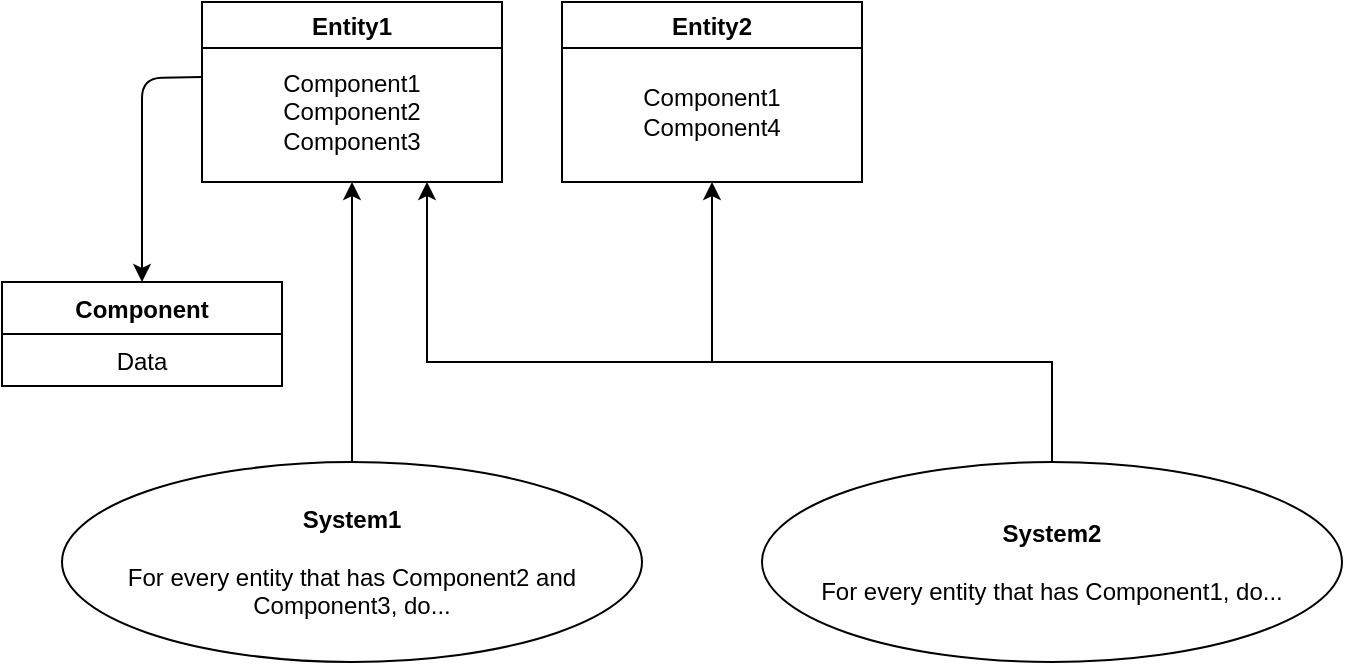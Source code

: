 <mxfile version="14.8.2" type="device"><diagram id="KbR7-OmnFXLUETb6X5Ya" name="Page-1"><mxGraphModel dx="1422" dy="752" grid="1" gridSize="10" guides="1" tooltips="1" connect="1" arrows="1" fold="1" page="1" pageScale="1" pageWidth="827" pageHeight="1169" math="0" shadow="0"><root><mxCell id="0"/><mxCell id="1" parent="0"/><mxCell id="W6qY_mT4p0LINHQ8Mssx-1" value="Entity1" style="swimlane;" vertex="1" parent="1"><mxGeometry x="220" y="110" width="150" height="90" as="geometry"/></mxCell><mxCell id="W6qY_mT4p0LINHQ8Mssx-2" value="&lt;div&gt;Component1&lt;/div&gt;&lt;div&gt;Component2&lt;/div&gt;&lt;div&gt;Component3&lt;br&gt;&lt;/div&gt;" style="text;html=1;strokeColor=none;fillColor=none;align=center;verticalAlign=middle;whiteSpace=wrap;rounded=0;" vertex="1" parent="W6qY_mT4p0LINHQ8Mssx-1"><mxGeometry y="20" width="150" height="70" as="geometry"/></mxCell><mxCell id="W6qY_mT4p0LINHQ8Mssx-3" value="Entity2" style="swimlane;" vertex="1" parent="1"><mxGeometry x="400" y="110" width="150" height="90" as="geometry"/></mxCell><mxCell id="W6qY_mT4p0LINHQ8Mssx-4" value="&lt;div&gt;Component1&lt;/div&gt;&lt;div&gt;Component4&lt;br&gt;&lt;/div&gt;" style="text;html=1;strokeColor=none;fillColor=none;align=center;verticalAlign=middle;whiteSpace=wrap;rounded=0;" vertex="1" parent="W6qY_mT4p0LINHQ8Mssx-3"><mxGeometry y="20" width="150" height="70" as="geometry"/></mxCell><mxCell id="W6qY_mT4p0LINHQ8Mssx-5" value="Component" style="swimlane;fontStyle=1;childLayout=stackLayout;horizontal=1;startSize=26;horizontalStack=0;resizeParent=1;resizeParentMax=0;resizeLast=0;collapsible=1;marginBottom=0;" vertex="1" parent="1"><mxGeometry x="120" y="250" width="140" height="52" as="geometry"/></mxCell><mxCell id="W6qY_mT4p0LINHQ8Mssx-6" value="Data" style="text;strokeColor=none;fillColor=none;align=center;verticalAlign=top;spacingLeft=4;spacingRight=4;overflow=hidden;rotatable=0;points=[[0,0.5],[1,0.5]];portConstraint=eastwest;" vertex="1" parent="W6qY_mT4p0LINHQ8Mssx-5"><mxGeometry y="26" width="140" height="26" as="geometry"/></mxCell><mxCell id="W6qY_mT4p0LINHQ8Mssx-13" value="" style="endArrow=classic;html=1;exitX=0;exitY=0.25;exitDx=0;exitDy=0;entryX=0.5;entryY=0;entryDx=0;entryDy=0;" edge="1" parent="1" source="W6qY_mT4p0LINHQ8Mssx-2" target="W6qY_mT4p0LINHQ8Mssx-5"><mxGeometry width="50" height="50" relative="1" as="geometry"><mxPoint x="390" y="410" as="sourcePoint"/><mxPoint x="440" y="360" as="targetPoint"/><Array as="points"><mxPoint x="190" y="148"/></Array></mxGeometry></mxCell><mxCell id="W6qY_mT4p0LINHQ8Mssx-21" style="edgeStyle=orthogonalEdgeStyle;rounded=0;orthogonalLoop=1;jettySize=auto;html=1;entryX=0.5;entryY=1;entryDx=0;entryDy=0;" edge="1" parent="1" source="W6qY_mT4p0LINHQ8Mssx-15" target="W6qY_mT4p0LINHQ8Mssx-2"><mxGeometry relative="1" as="geometry"><mxPoint x="295" y="210" as="targetPoint"/></mxGeometry></mxCell><mxCell id="W6qY_mT4p0LINHQ8Mssx-15" value="&lt;div&gt;&lt;b&gt;System1&lt;/b&gt;&lt;/div&gt;&lt;div&gt;&lt;br&gt;&lt;/div&gt;&lt;div&gt;For every entity that has Component2 and Component3, do...&lt;br&gt;&lt;/div&gt;" style="ellipse;whiteSpace=wrap;html=1;align=center;" vertex="1" parent="1"><mxGeometry x="150" y="340" width="290" height="100" as="geometry"/></mxCell><mxCell id="W6qY_mT4p0LINHQ8Mssx-20" style="edgeStyle=orthogonalEdgeStyle;rounded=0;orthogonalLoop=1;jettySize=auto;html=1;entryX=0.75;entryY=1;entryDx=0;entryDy=0;" edge="1" parent="1" source="W6qY_mT4p0LINHQ8Mssx-17" target="W6qY_mT4p0LINHQ8Mssx-1"><mxGeometry relative="1" as="geometry"><Array as="points"><mxPoint x="645" y="290"/><mxPoint x="333" y="290"/></Array></mxGeometry></mxCell><mxCell id="W6qY_mT4p0LINHQ8Mssx-22" style="edgeStyle=orthogonalEdgeStyle;rounded=0;orthogonalLoop=1;jettySize=auto;html=1;entryX=0.5;entryY=1;entryDx=0;entryDy=0;" edge="1" parent="1" source="W6qY_mT4p0LINHQ8Mssx-17" target="W6qY_mT4p0LINHQ8Mssx-4"><mxGeometry relative="1" as="geometry"><Array as="points"><mxPoint x="645" y="290"/><mxPoint x="475" y="290"/></Array></mxGeometry></mxCell><mxCell id="W6qY_mT4p0LINHQ8Mssx-17" value="&lt;div&gt;&lt;b&gt;System2&lt;/b&gt;&lt;/div&gt;&lt;div&gt;&lt;br&gt;&lt;/div&gt;&lt;div&gt;For every entity that has Component1, do...&lt;br&gt;&lt;/div&gt;" style="ellipse;whiteSpace=wrap;html=1;align=center;" vertex="1" parent="1"><mxGeometry x="500" y="340" width="290" height="100" as="geometry"/></mxCell></root></mxGraphModel></diagram></mxfile>